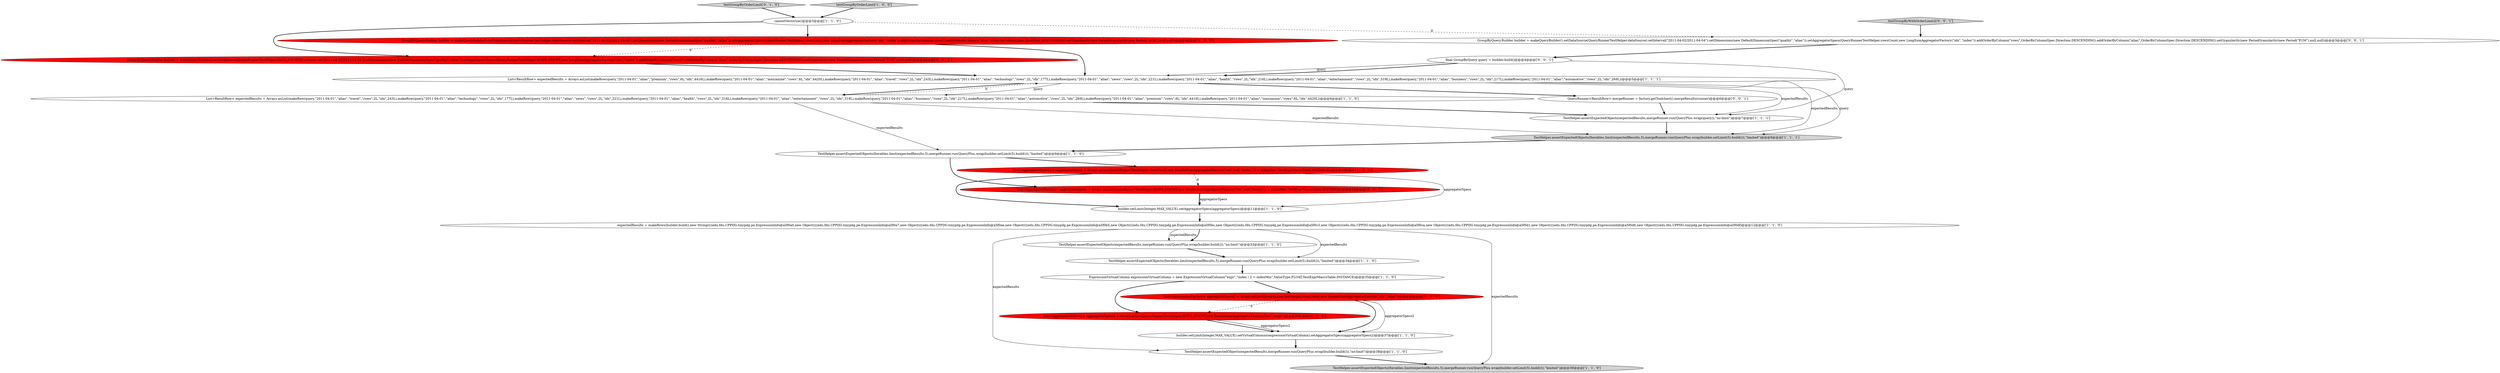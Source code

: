digraph {
21 [style = filled, label = "List<AggregatorFactory> aggregatorSpecs = Arrays.asList(QueryRunnerTestHelper.ROWS_COUNT,new DoubleSumAggregatorFactory(\"idx\",null,\"index / 2 + indexMin\",TestExprMacroTable.INSTANCE))@@@10@@@['0', '1', '0']", fillcolor = red, shape = ellipse image = "AAA1AAABBB2BBB"];
19 [style = filled, label = "List<AggregatorFactory> aggregatorSpecs2 = Arrays.asList(QueryRunnerTestHelper.ROWS_COUNT,new DoubleSumAggregatorFactory(\"idx\",\"expr\"))@@@36@@@['0', '1', '0']", fillcolor = red, shape = ellipse image = "AAA1AAABBB2BBB"];
5 [style = filled, label = "TestHelper.assertExpectedObjects(expectedResults,mergeRunner.run(QueryPlus.wrap(builder.build())),\"no-limit\")@@@33@@@['1', '1', '0']", fillcolor = white, shape = ellipse image = "AAA0AAABBB1BBB"];
9 [style = filled, label = "TestHelper.assertExpectedObjects(Iterables.limit(expectedResults,5),mergeRunner.run(QueryPlus.wrap(builder.setLimit(5).build())),\"limited\")@@@34@@@['1', '1', '0']", fillcolor = white, shape = ellipse image = "AAA0AAABBB1BBB"];
6 [style = filled, label = "builder.setLimit(Integer.MAX_VALUE).setAggregatorSpecs(aggregatorSpecs)@@@11@@@['1', '1', '0']", fillcolor = white, shape = ellipse image = "AAA0AAABBB1BBB"];
1 [style = filled, label = "builder.setLimit(Integer.MAX_VALUE).setVirtualColumns(expressionVirtualColumn).setAggregatorSpecs(aggregatorSpecs2)@@@37@@@['1', '1', '0']", fillcolor = white, shape = ellipse image = "AAA0AAABBB1BBB"];
22 [style = filled, label = "QueryRunner<ResultRow> mergeRunner = factory.getToolchest().mergeResults(runner)@@@6@@@['0', '0', '1']", fillcolor = white, shape = ellipse image = "AAA0AAABBB3BBB"];
23 [style = filled, label = "testGroupByWithOrderLimit2['0', '0', '1']", fillcolor = lightgray, shape = diamond image = "AAA0AAABBB3BBB"];
4 [style = filled, label = "List<ResultRow> expectedResults = Arrays.asList(makeRow(query,\"2011-04-01\",\"alias\",\"premium\",\"rows\",6L,\"idx\",4416L),makeRow(query,\"2011-04-01\",\"alias\",\"mezzanine\",\"rows\",6L,\"idx\",4420L),makeRow(query,\"2011-04-01\",\"alias\",\"travel\",\"rows\",2L,\"idx\",243L),makeRow(query,\"2011-04-01\",\"alias\",\"technology\",\"rows\",2L,\"idx\",177L),makeRow(query,\"2011-04-01\",\"alias\",\"news\",\"rows\",2L,\"idx\",221L),makeRow(query,\"2011-04-01\",\"alias\",\"health\",\"rows\",2L,\"idx\",216L),makeRow(query,\"2011-04-01\",\"alias\",\"entertainment\",\"rows\",2L,\"idx\",319L),makeRow(query,\"2011-04-01\",\"alias\",\"business\",\"rows\",2L,\"idx\",217L),makeRow(query,\"2011-04-01\",\"alias\",\"automotive\",\"rows\",2L,\"idx\",269L))@@@5@@@['1', '1', '1']", fillcolor = white, shape = ellipse image = "AAA0AAABBB1BBB"];
25 [style = filled, label = "final GroupByQuery query = builder.build()@@@4@@@['0', '0', '1']", fillcolor = white, shape = ellipse image = "AAA0AAABBB3BBB"];
15 [style = filled, label = "TestHelper.assertExpectedObjects(Iterables.limit(expectedResults,5),mergeRunner.run(QueryPlus.wrap(builder.setLimit(5).build())),\"limited\")@@@8@@@['1', '1', '1']", fillcolor = lightgray, shape = ellipse image = "AAA0AAABBB1BBB"];
17 [style = filled, label = "List<ResultRow> expectedResults = Arrays.asList(makeRow(query,\"2011-04-01\",\"alias\",\"travel\",\"rows\",2L,\"idx\",243L),makeRow(query,\"2011-04-01\",\"alias\",\"technology\",\"rows\",2L,\"idx\",177L),makeRow(query,\"2011-04-01\",\"alias\",\"news\",\"rows\",2L,\"idx\",221L),makeRow(query,\"2011-04-01\",\"alias\",\"health\",\"rows\",2L,\"idx\",216L),makeRow(query,\"2011-04-01\",\"alias\",\"entertainment\",\"rows\",2L,\"idx\",319L),makeRow(query,\"2011-04-01\",\"alias\",\"business\",\"rows\",2L,\"idx\",217L),makeRow(query,\"2011-04-01\",\"alias\",\"automotive\",\"rows\",2L,\"idx\",269L),makeRow(query,\"2011-04-01\",\"alias\",\"premium\",\"rows\",6L,\"idx\",4416L),makeRow(query,\"2011-04-01\",\"alias\",\"mezzanine\",\"rows\",6L,\"idx\",4420L))@@@6@@@['1', '1', '0']", fillcolor = white, shape = ellipse image = "AAA0AAABBB1BBB"];
8 [style = filled, label = "List<AggregatorFactory> aggregatorSpecs2 = Arrays.asList(QueryRunnerTestHelper.rowsCount,new DoubleSumAggregatorFactory(\"idx\",\"expr\"))@@@36@@@['1', '0', '0']", fillcolor = red, shape = ellipse image = "AAA1AAABBB1BBB"];
3 [style = filled, label = "GroupByQuery.Builder builder = makeQueryBuilder().setDataSource(QueryRunnerTestHelper.dataSource).setInterval(\"2011-04-02/2011-04-04\").setDimensions(new DefaultDimensionSpec(\"quality\",\"alias\")).setAggregatorSpecs(QueryRunnerTestHelper.rowsCount,new LongSumAggregatorFactory(\"idx\",\"index\")).addOrderByColumn(\"rows\").addOrderByColumn(\"alias\",OrderByColumnSpec.Direction.DESCENDING).setGranularity(new PeriodGranularity(new Period(\"P1M\"),null,null))@@@4@@@['1', '0', '0']", fillcolor = red, shape = ellipse image = "AAA1AAABBB1BBB"];
7 [style = filled, label = "TestHelper.assertExpectedObjects(Iterables.limit(expectedResults,5),mergeRunner.run(QueryPlus.wrap(builder.setLimit(5).build())),\"limited\")@@@9@@@['1', '1', '0']", fillcolor = white, shape = ellipse image = "AAA0AAABBB1BBB"];
18 [style = filled, label = "testGroupByOrderLimit['0', '1', '0']", fillcolor = lightgray, shape = diamond image = "AAA0AAABBB2BBB"];
11 [style = filled, label = "cannotVectorize()@@@3@@@['1', '1', '0']", fillcolor = white, shape = ellipse image = "AAA0AAABBB1BBB"];
24 [style = filled, label = "GroupByQuery.Builder builder = makeQueryBuilder().setDataSource(QueryRunnerTestHelper.dataSource).setInterval(\"2011-04-02/2011-04-04\").setDimensions(new DefaultDimensionSpec(\"quality\",\"alias\")).setAggregatorSpecs(QueryRunnerTestHelper.rowsCount,new LongSumAggregatorFactory(\"idx\",\"index\")).addOrderByColumn(\"rows\",OrderByColumnSpec.Direction.DESCENDING).addOrderByColumn(\"alias\",OrderByColumnSpec.Direction.DESCENDING).setGranularity(new PeriodGranularity(new Period(\"P1M\"),null,null))@@@3@@@['0', '0', '1']", fillcolor = white, shape = ellipse image = "AAA0AAABBB3BBB"];
16 [style = filled, label = "List<AggregatorFactory> aggregatorSpecs = Arrays.asList(QueryRunnerTestHelper.rowsCount,new DoubleSumAggregatorFactory(\"idx\",null,\"index / 2 + indexMin\",TestExprMacroTable.INSTANCE))@@@10@@@['1', '0', '0']", fillcolor = red, shape = ellipse image = "AAA1AAABBB1BBB"];
2 [style = filled, label = "ExpressionVirtualColumn expressionVirtualColumn = new ExpressionVirtualColumn(\"expr\",\"index / 2 + indexMin\",ValueType.FLOAT,TestExprMacroTable.INSTANCE)@@@35@@@['1', '1', '0']", fillcolor = white, shape = ellipse image = "AAA0AAABBB1BBB"];
12 [style = filled, label = "testGroupByOrderLimit['1', '0', '0']", fillcolor = lightgray, shape = diamond image = "AAA0AAABBB1BBB"];
20 [style = filled, label = "GroupByQuery.Builder builder = makeQueryBuilder().setDataSource(QueryRunnerTestHelper.DATA_SOURCE).setInterval(\"2011-04-02/2011-04-04\").setDimensions(new DefaultDimensionSpec(\"quality\",\"alias\")).setAggregatorSpecs(QueryRunnerTestHelper.ROWS_COUNT,new LongSumAggregatorFactory(\"idx\",\"index\")).addOrderByColumn(\"rows\").addOrderByColumn(\"alias\",OrderByColumnSpec.Direction.DESCENDING).setGranularity(new PeriodGranularity(new Period(\"P1M\"),null,null))@@@4@@@['0', '1', '0']", fillcolor = red, shape = ellipse image = "AAA1AAABBB2BBB"];
14 [style = filled, label = "TestHelper.assertExpectedObjects(expectedResults,mergeRunner.run(QueryPlus.wrap(builder.build())),\"no-limit\")@@@38@@@['1', '1', '0']", fillcolor = white, shape = ellipse image = "AAA0AAABBB1BBB"];
0 [style = filled, label = "expectedResults = makeRows(builder.build(),new String((((edu.fdu.CPPDG.tinypdg.pe.ExpressionInfo@a5f0a0,new Object((((edu.fdu.CPPDG.tinypdg.pe.ExpressionInfo@a5f0a7,new Object((((edu.fdu.CPPDG.tinypdg.pe.ExpressionInfo@a5f0ae,new Object((((edu.fdu.CPPDG.tinypdg.pe.ExpressionInfo@a5f0b5,new Object((((edu.fdu.CPPDG.tinypdg.pe.ExpressionInfo@a5f0bc,new Object((((edu.fdu.CPPDG.tinypdg.pe.ExpressionInfo@a5f0c3,new Object((((edu.fdu.CPPDG.tinypdg.pe.ExpressionInfo@a5f0ca,new Object((((edu.fdu.CPPDG.tinypdg.pe.ExpressionInfo@a5f0d1,new Object((((edu.fdu.CPPDG.tinypdg.pe.ExpressionInfo@a5f0d8,new Object((((edu.fdu.CPPDG.tinypdg.pe.ExpressionInfo@a5f0df)@@@12@@@['1', '1', '0']", fillcolor = white, shape = ellipse image = "AAA0AAABBB1BBB"];
10 [style = filled, label = "TestHelper.assertExpectedObjects(Iterables.limit(expectedResults,5),mergeRunner.run(QueryPlus.wrap(builder.setLimit(5).build())),\"limited\")@@@39@@@['1', '1', '0']", fillcolor = lightgray, shape = ellipse image = "AAA0AAABBB1BBB"];
13 [style = filled, label = "TestHelper.assertExpectedObjects(expectedResults,mergeRunner.run(QueryPlus.wrap(query)),\"no-limit\")@@@7@@@['1', '1', '1']", fillcolor = white, shape = ellipse image = "AAA0AAABBB1BBB"];
0->9 [style = solid, label="expectedResults"];
11->20 [style = bold, label=""];
4->17 [style = solid, label="query"];
8->19 [style = dashed, label="0"];
2->19 [style = bold, label=""];
4->17 [style = bold, label=""];
15->7 [style = bold, label=""];
5->9 [style = bold, label=""];
21->6 [style = bold, label=""];
9->2 [style = bold, label=""];
25->4 [style = solid, label="query"];
16->6 [style = bold, label=""];
18->11 [style = bold, label=""];
12->11 [style = bold, label=""];
14->10 [style = bold, label=""];
25->4 [style = bold, label=""];
16->6 [style = solid, label="aggregatorSpecs"];
6->0 [style = bold, label=""];
0->5 [style = solid, label="expectedResults"];
0->10 [style = solid, label="expectedResults"];
4->15 [style = solid, label="expectedResults"];
3->4 [style = bold, label=""];
16->21 [style = dashed, label="0"];
8->1 [style = solid, label="aggregatorSpecs2"];
20->4 [style = bold, label=""];
8->1 [style = bold, label=""];
4->13 [style = solid, label="expectedResults"];
19->1 [style = bold, label=""];
17->4 [style = dashed, label="0"];
23->24 [style = bold, label=""];
25->13 [style = solid, label="query"];
21->6 [style = solid, label="aggregatorSpecs"];
11->3 [style = bold, label=""];
24->25 [style = bold, label=""];
0->14 [style = solid, label="expectedResults"];
3->20 [style = dashed, label="0"];
7->16 [style = bold, label=""];
11->24 [style = dashed, label="0"];
4->15 [style = solid, label="query"];
7->21 [style = bold, label=""];
1->14 [style = bold, label=""];
17->13 [style = bold, label=""];
13->15 [style = bold, label=""];
17->15 [style = solid, label="expectedResults"];
4->22 [style = bold, label=""];
17->7 [style = solid, label="expectedResults"];
22->13 [style = bold, label=""];
2->8 [style = bold, label=""];
0->5 [style = bold, label=""];
19->1 [style = solid, label="aggregatorSpecs2"];
}
